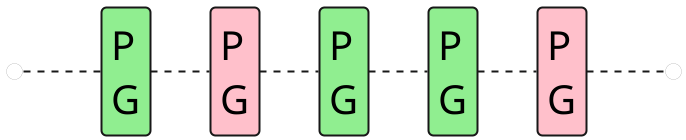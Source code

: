 @startuml

skinparam ComponentStyle rectangle
hide stereotype
left to right direction
scale 1/1

skinparam Component {
    FontSize 40
    FontColor black
    RoundCorner 10
    BorderThickness 2
    BackgroundColor transparent
    BorderThickness<<text>> 0
    BackgroundColor<<text>> transparent
    FontColor<<box>> transparent
}


skinparam Interface {
    FontSize 0
    FontColor black
    RoundCorner 10
    BorderThickness 0
    BackgroundColor transparent
    BorderThickness<<text>> 0
    BackgroundColor<<text>> transparent
    FontColor<<box>> transparent
}

skinparam ArrowThickness 2
' components:
interface "o" as head
component "P\nG" as c0 #LightGreen
component "P\nG" as c1 #Pink
component "P\nG" as c2 #LightGreen
component "P\nG" as c3 #LightGreen
component "P\nG" as c4 #Pink
interface "o" as tail
' layout:
head-down.c0
c0-down.c1
c1-down.c2
c2-down.c3
c3-down.c4
c4-down.tail

@enduml
